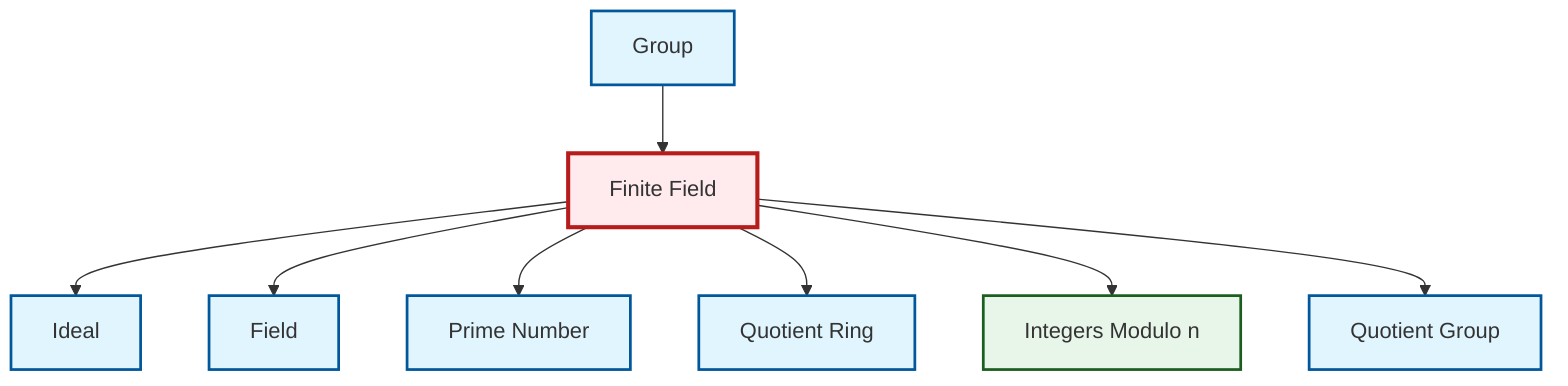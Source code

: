 graph TD
    classDef definition fill:#e1f5fe,stroke:#01579b,stroke-width:2px
    classDef theorem fill:#f3e5f5,stroke:#4a148c,stroke-width:2px
    classDef axiom fill:#fff3e0,stroke:#e65100,stroke-width:2px
    classDef example fill:#e8f5e9,stroke:#1b5e20,stroke-width:2px
    classDef current fill:#ffebee,stroke:#b71c1c,stroke-width:3px
    ex-quotient-integers-mod-n["Integers Modulo n"]:::example
    def-quotient-ring["Quotient Ring"]:::definition
    def-group["Group"]:::definition
    ex-finite-field["Finite Field"]:::example
    def-ideal["Ideal"]:::definition
    def-quotient-group["Quotient Group"]:::definition
    def-field["Field"]:::definition
    def-prime["Prime Number"]:::definition
    ex-finite-field --> def-ideal
    ex-finite-field --> def-field
    def-group --> ex-finite-field
    ex-finite-field --> def-prime
    ex-finite-field --> def-quotient-ring
    ex-finite-field --> ex-quotient-integers-mod-n
    ex-finite-field --> def-quotient-group
    class ex-finite-field current